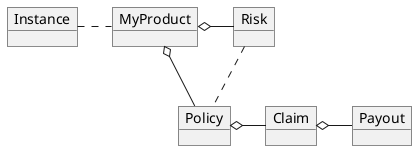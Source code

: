 @startuml

object Instance
object MyProduct

object Risk
object Policy
object Claim
object Payout

Instance . MyProduct

MyProduct o- Risk
MyProduct o-- Policy

Risk .. Policy

Policy o- Claim
Claim o- Payout

@enduml